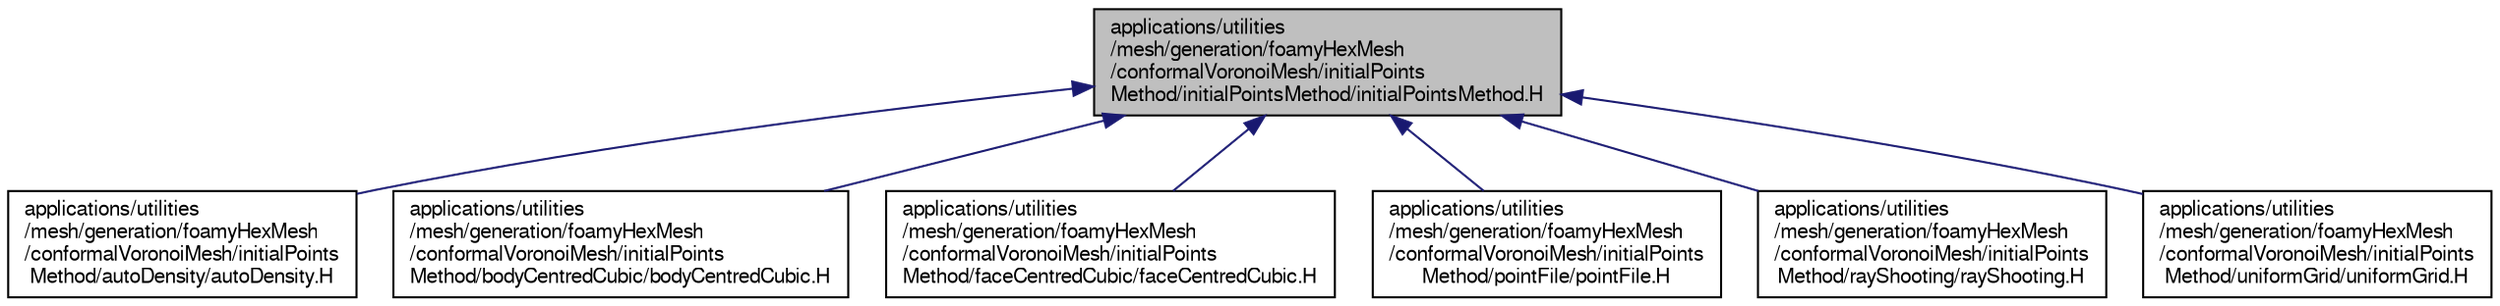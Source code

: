 digraph "applications/utilities/mesh/generation/foamyHexMesh/conformalVoronoiMesh/initialPointsMethod/initialPointsMethod/initialPointsMethod.H"
{
  bgcolor="transparent";
  edge [fontname="FreeSans",fontsize="10",labelfontname="FreeSans",labelfontsize="10"];
  node [fontname="FreeSans",fontsize="10",shape=record];
  Node452 [label="applications/utilities\l/mesh/generation/foamyHexMesh\l/conformalVoronoiMesh/initialPoints\lMethod/initialPointsMethod/initialPointsMethod.H",height=0.2,width=0.4,color="black", fillcolor="grey75", style="filled", fontcolor="black"];
  Node452 -> Node453 [dir="back",color="midnightblue",fontsize="10",style="solid",fontname="FreeSans"];
  Node453 [label="applications/utilities\l/mesh/generation/foamyHexMesh\l/conformalVoronoiMesh/initialPoints\lMethod/autoDensity/autoDensity.H",height=0.2,width=0.4,color="black",URL="$a18332.html"];
  Node452 -> Node454 [dir="back",color="midnightblue",fontsize="10",style="solid",fontname="FreeSans"];
  Node454 [label="applications/utilities\l/mesh/generation/foamyHexMesh\l/conformalVoronoiMesh/initialPoints\lMethod/bodyCentredCubic/bodyCentredCubic.H",height=0.2,width=0.4,color="black",URL="$a18338.html"];
  Node452 -> Node455 [dir="back",color="midnightblue",fontsize="10",style="solid",fontname="FreeSans"];
  Node455 [label="applications/utilities\l/mesh/generation/foamyHexMesh\l/conformalVoronoiMesh/initialPoints\lMethod/faceCentredCubic/faceCentredCubic.H",height=0.2,width=0.4,color="black",URL="$a18344.html"];
  Node452 -> Node456 [dir="back",color="midnightblue",fontsize="10",style="solid",fontname="FreeSans"];
  Node456 [label="applications/utilities\l/mesh/generation/foamyHexMesh\l/conformalVoronoiMesh/initialPoints\lMethod/pointFile/pointFile.H",height=0.2,width=0.4,color="black",URL="$a18356.html"];
  Node452 -> Node457 [dir="back",color="midnightblue",fontsize="10",style="solid",fontname="FreeSans"];
  Node457 [label="applications/utilities\l/mesh/generation/foamyHexMesh\l/conformalVoronoiMesh/initialPoints\lMethod/rayShooting/rayShooting.H",height=0.2,width=0.4,color="black",URL="$a18362.html"];
  Node452 -> Node458 [dir="back",color="midnightblue",fontsize="10",style="solid",fontname="FreeSans"];
  Node458 [label="applications/utilities\l/mesh/generation/foamyHexMesh\l/conformalVoronoiMesh/initialPoints\lMethod/uniformGrid/uniformGrid.H",height=0.2,width=0.4,color="black",URL="$a18368.html"];
}
